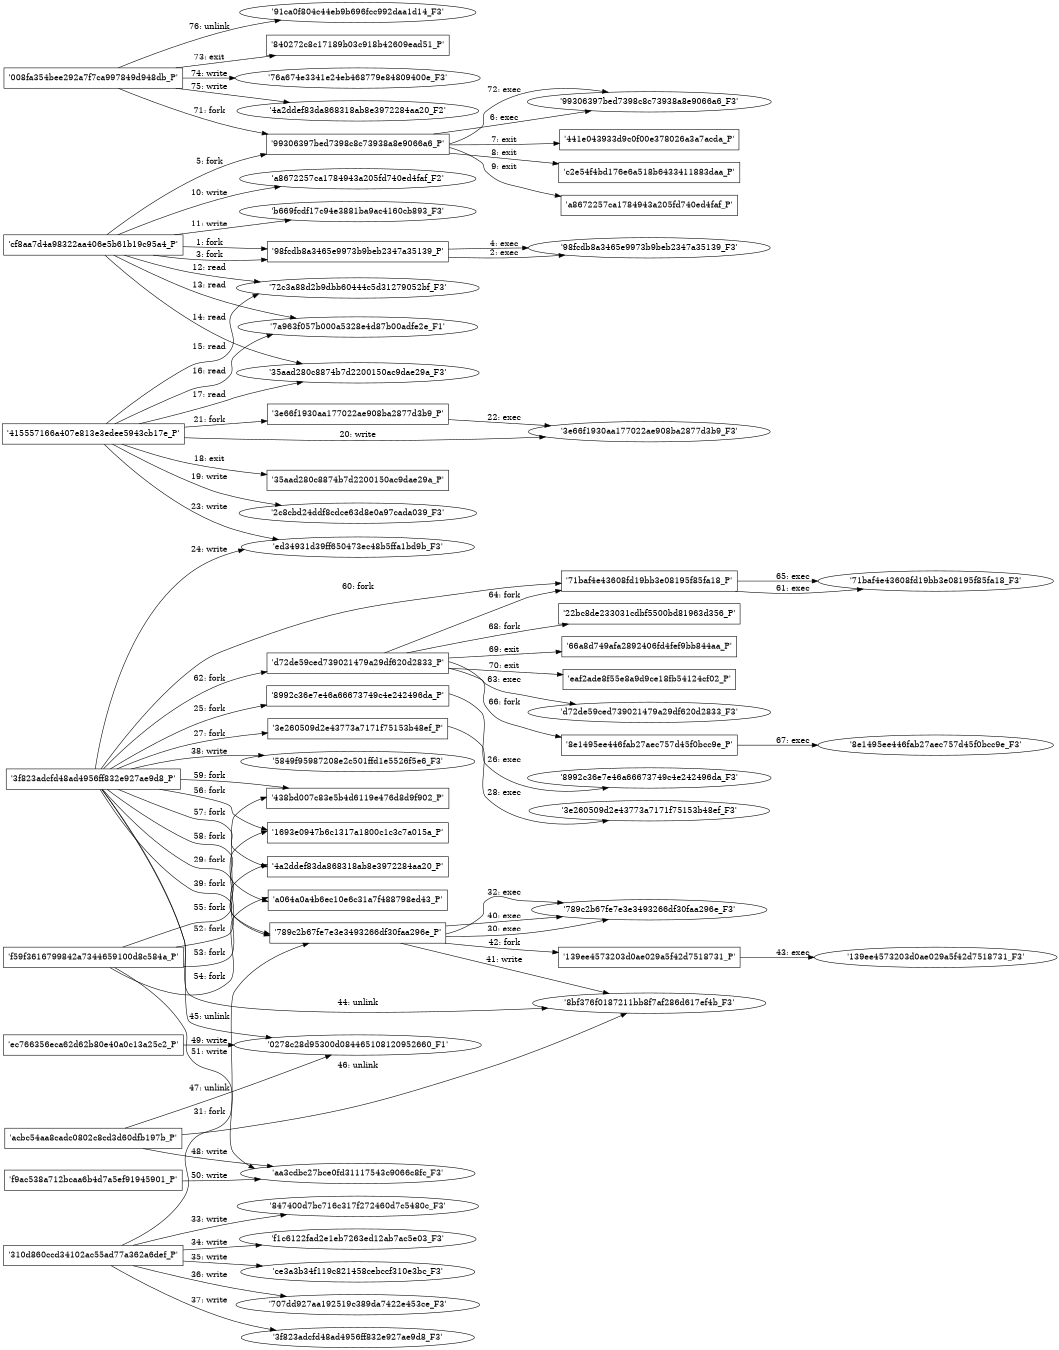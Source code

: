 digraph "D:\Learning\Paper\apt\基于CTI的攻击预警\Dataset\攻击图\ASGfromALLCTI\Barbervisor Journey developing a snapshot fuzzer with Intel VT-x.dot" {
rankdir="LR"
size="9"
fixedsize="false"
splines="true"
nodesep=0.3
ranksep=0
fontsize=10
overlap="scalexy"
engine= "neato"
	"'cf8aa7d4a98322aa406e5b61b19c95a4_P'" [node_type=Process shape=box]
	"'98fcdb8a3465e9973b9beb2347a35139_P'" [node_type=Process shape=box]
	"'cf8aa7d4a98322aa406e5b61b19c95a4_P'" -> "'98fcdb8a3465e9973b9beb2347a35139_P'" [label="1: fork"]
	"'98fcdb8a3465e9973b9beb2347a35139_P'" [node_type=Process shape=box]
	"'98fcdb8a3465e9973b9beb2347a35139_F3'" [node_type=File shape=ellipse]
	"'98fcdb8a3465e9973b9beb2347a35139_P'" -> "'98fcdb8a3465e9973b9beb2347a35139_F3'" [label="2: exec"]
	"'cf8aa7d4a98322aa406e5b61b19c95a4_P'" [node_type=Process shape=box]
	"'98fcdb8a3465e9973b9beb2347a35139_P'" [node_type=Process shape=box]
	"'cf8aa7d4a98322aa406e5b61b19c95a4_P'" -> "'98fcdb8a3465e9973b9beb2347a35139_P'" [label="3: fork"]
	"'98fcdb8a3465e9973b9beb2347a35139_P'" [node_type=Process shape=box]
	"'98fcdb8a3465e9973b9beb2347a35139_F3'" [node_type=File shape=ellipse]
	"'98fcdb8a3465e9973b9beb2347a35139_P'" -> "'98fcdb8a3465e9973b9beb2347a35139_F3'" [label="4: exec"]
	"'cf8aa7d4a98322aa406e5b61b19c95a4_P'" [node_type=Process shape=box]
	"'99306397bed7398c8c73938a8e9066a6_P'" [node_type=Process shape=box]
	"'cf8aa7d4a98322aa406e5b61b19c95a4_P'" -> "'99306397bed7398c8c73938a8e9066a6_P'" [label="5: fork"]
	"'99306397bed7398c8c73938a8e9066a6_P'" [node_type=Process shape=box]
	"'99306397bed7398c8c73938a8e9066a6_F3'" [node_type=File shape=ellipse]
	"'99306397bed7398c8c73938a8e9066a6_P'" -> "'99306397bed7398c8c73938a8e9066a6_F3'" [label="6: exec"]
	"'99306397bed7398c8c73938a8e9066a6_P'" [node_type=Process shape=box]
	"'441e043933d9c0f00e378026a3a7acda_P'" [node_type=Process shape=box]
	"'99306397bed7398c8c73938a8e9066a6_P'" -> "'441e043933d9c0f00e378026a3a7acda_P'" [label="7: exit"]
	"'99306397bed7398c8c73938a8e9066a6_P'" [node_type=Process shape=box]
	"'c2e54f4bd176e6a518b6433411883daa_P'" [node_type=Process shape=box]
	"'99306397bed7398c8c73938a8e9066a6_P'" -> "'c2e54f4bd176e6a518b6433411883daa_P'" [label="8: exit"]
	"'99306397bed7398c8c73938a8e9066a6_P'" [node_type=Process shape=box]
	"'a8672257ca1784943a205fd740ed4faf_P'" [node_type=Process shape=box]
	"'99306397bed7398c8c73938a8e9066a6_P'" -> "'a8672257ca1784943a205fd740ed4faf_P'" [label="9: exit"]
	"'a8672257ca1784943a205fd740ed4faf_F2'" [node_type=file shape=ellipse]
	"'cf8aa7d4a98322aa406e5b61b19c95a4_P'" [node_type=Process shape=box]
	"'cf8aa7d4a98322aa406e5b61b19c95a4_P'" -> "'a8672257ca1784943a205fd740ed4faf_F2'" [label="10: write"]
	"'b669fcdf17c94e3881ba9ac4160cb893_F3'" [node_type=file shape=ellipse]
	"'cf8aa7d4a98322aa406e5b61b19c95a4_P'" [node_type=Process shape=box]
	"'cf8aa7d4a98322aa406e5b61b19c95a4_P'" -> "'b669fcdf17c94e3881ba9ac4160cb893_F3'" [label="11: write"]
	"'72c3a88d2b9dbb60444c5d31279052bf_F3'" [node_type=file shape=ellipse]
	"'cf8aa7d4a98322aa406e5b61b19c95a4_P'" [node_type=Process shape=box]
	"'cf8aa7d4a98322aa406e5b61b19c95a4_P'" -> "'72c3a88d2b9dbb60444c5d31279052bf_F3'" [label="12: read"]
	"'7a963f057b000a5328e4d87b00adfe2e_F1'" [node_type=file shape=ellipse]
	"'cf8aa7d4a98322aa406e5b61b19c95a4_P'" [node_type=Process shape=box]
	"'cf8aa7d4a98322aa406e5b61b19c95a4_P'" -> "'7a963f057b000a5328e4d87b00adfe2e_F1'" [label="13: read"]
	"'35aad280c8874b7d2200150ac9dae29a_F3'" [node_type=file shape=ellipse]
	"'cf8aa7d4a98322aa406e5b61b19c95a4_P'" [node_type=Process shape=box]
	"'cf8aa7d4a98322aa406e5b61b19c95a4_P'" -> "'35aad280c8874b7d2200150ac9dae29a_F3'" [label="14: read"]
	"'72c3a88d2b9dbb60444c5d31279052bf_F3'" [node_type=file shape=ellipse]
	"'415557166a407e813e3edee5943cb17e_P'" [node_type=Process shape=box]
	"'415557166a407e813e3edee5943cb17e_P'" -> "'72c3a88d2b9dbb60444c5d31279052bf_F3'" [label="15: read"]
	"'7a963f057b000a5328e4d87b00adfe2e_F1'" [node_type=file shape=ellipse]
	"'415557166a407e813e3edee5943cb17e_P'" [node_type=Process shape=box]
	"'415557166a407e813e3edee5943cb17e_P'" -> "'7a963f057b000a5328e4d87b00adfe2e_F1'" [label="16: read"]
	"'35aad280c8874b7d2200150ac9dae29a_F3'" [node_type=file shape=ellipse]
	"'415557166a407e813e3edee5943cb17e_P'" [node_type=Process shape=box]
	"'415557166a407e813e3edee5943cb17e_P'" -> "'35aad280c8874b7d2200150ac9dae29a_F3'" [label="17: read"]
	"'415557166a407e813e3edee5943cb17e_P'" [node_type=Process shape=box]
	"'35aad280c8874b7d2200150ac9dae29a_P'" [node_type=Process shape=box]
	"'415557166a407e813e3edee5943cb17e_P'" -> "'35aad280c8874b7d2200150ac9dae29a_P'" [label="18: exit"]
	"'2c8cbd24ddf8cdce63d8e0a97cada039_F3'" [node_type=file shape=ellipse]
	"'415557166a407e813e3edee5943cb17e_P'" [node_type=Process shape=box]
	"'415557166a407e813e3edee5943cb17e_P'" -> "'2c8cbd24ddf8cdce63d8e0a97cada039_F3'" [label="19: write"]
	"'3e66f1930aa177022ae908ba2877d3b9_F3'" [node_type=file shape=ellipse]
	"'415557166a407e813e3edee5943cb17e_P'" [node_type=Process shape=box]
	"'415557166a407e813e3edee5943cb17e_P'" -> "'3e66f1930aa177022ae908ba2877d3b9_F3'" [label="20: write"]
	"'415557166a407e813e3edee5943cb17e_P'" [node_type=Process shape=box]
	"'3e66f1930aa177022ae908ba2877d3b9_P'" [node_type=Process shape=box]
	"'415557166a407e813e3edee5943cb17e_P'" -> "'3e66f1930aa177022ae908ba2877d3b9_P'" [label="21: fork"]
	"'3e66f1930aa177022ae908ba2877d3b9_P'" [node_type=Process shape=box]
	"'3e66f1930aa177022ae908ba2877d3b9_F3'" [node_type=File shape=ellipse]
	"'3e66f1930aa177022ae908ba2877d3b9_P'" -> "'3e66f1930aa177022ae908ba2877d3b9_F3'" [label="22: exec"]
	"'ed34931d39ff650473ec48b5ffa1bd9b_F3'" [node_type=file shape=ellipse]
	"'415557166a407e813e3edee5943cb17e_P'" [node_type=Process shape=box]
	"'415557166a407e813e3edee5943cb17e_P'" -> "'ed34931d39ff650473ec48b5ffa1bd9b_F3'" [label="23: write"]
	"'ed34931d39ff650473ec48b5ffa1bd9b_F3'" [node_type=file shape=ellipse]
	"'3f823adcfd48ad4956ff832e927ae9d8_P'" [node_type=Process shape=box]
	"'3f823adcfd48ad4956ff832e927ae9d8_P'" -> "'ed34931d39ff650473ec48b5ffa1bd9b_F3'" [label="24: write"]
	"'3f823adcfd48ad4956ff832e927ae9d8_P'" [node_type=Process shape=box]
	"'8992c36e7e46a66673749c4e242496da_P'" [node_type=Process shape=box]
	"'3f823adcfd48ad4956ff832e927ae9d8_P'" -> "'8992c36e7e46a66673749c4e242496da_P'" [label="25: fork"]
	"'8992c36e7e46a66673749c4e242496da_P'" [node_type=Process shape=box]
	"'8992c36e7e46a66673749c4e242496da_F3'" [node_type=File shape=ellipse]
	"'8992c36e7e46a66673749c4e242496da_P'" -> "'8992c36e7e46a66673749c4e242496da_F3'" [label="26: exec"]
	"'3f823adcfd48ad4956ff832e927ae9d8_P'" [node_type=Process shape=box]
	"'3e260509d2e43773a7171f75153b48ef_P'" [node_type=Process shape=box]
	"'3f823adcfd48ad4956ff832e927ae9d8_P'" -> "'3e260509d2e43773a7171f75153b48ef_P'" [label="27: fork"]
	"'3e260509d2e43773a7171f75153b48ef_P'" [node_type=Process shape=box]
	"'3e260509d2e43773a7171f75153b48ef_F3'" [node_type=File shape=ellipse]
	"'3e260509d2e43773a7171f75153b48ef_P'" -> "'3e260509d2e43773a7171f75153b48ef_F3'" [label="28: exec"]
	"'3f823adcfd48ad4956ff832e927ae9d8_P'" [node_type=Process shape=box]
	"'789c2b67fe7e3e3493266df30faa296e_P'" [node_type=Process shape=box]
	"'3f823adcfd48ad4956ff832e927ae9d8_P'" -> "'789c2b67fe7e3e3493266df30faa296e_P'" [label="29: fork"]
	"'789c2b67fe7e3e3493266df30faa296e_P'" [node_type=Process shape=box]
	"'789c2b67fe7e3e3493266df30faa296e_F3'" [node_type=File shape=ellipse]
	"'789c2b67fe7e3e3493266df30faa296e_P'" -> "'789c2b67fe7e3e3493266df30faa296e_F3'" [label="30: exec"]
	"'310d860ccd34102ac55ad77a362a6def_P'" [node_type=Process shape=box]
	"'789c2b67fe7e3e3493266df30faa296e_P'" [node_type=Process shape=box]
	"'310d860ccd34102ac55ad77a362a6def_P'" -> "'789c2b67fe7e3e3493266df30faa296e_P'" [label="31: fork"]
	"'789c2b67fe7e3e3493266df30faa296e_P'" [node_type=Process shape=box]
	"'789c2b67fe7e3e3493266df30faa296e_F3'" [node_type=File shape=ellipse]
	"'789c2b67fe7e3e3493266df30faa296e_P'" -> "'789c2b67fe7e3e3493266df30faa296e_F3'" [label="32: exec"]
	"'847400d7bc716c317f272460d7c5480c_F3'" [node_type=file shape=ellipse]
	"'310d860ccd34102ac55ad77a362a6def_P'" [node_type=Process shape=box]
	"'310d860ccd34102ac55ad77a362a6def_P'" -> "'847400d7bc716c317f272460d7c5480c_F3'" [label="33: write"]
	"'f1c6122fad2e1eb7263ed12ab7ac5e03_F3'" [node_type=file shape=ellipse]
	"'310d860ccd34102ac55ad77a362a6def_P'" [node_type=Process shape=box]
	"'310d860ccd34102ac55ad77a362a6def_P'" -> "'f1c6122fad2e1eb7263ed12ab7ac5e03_F3'" [label="34: write"]
	"'ce3a3b34f119c821458cebccf310e3bc_F3'" [node_type=file shape=ellipse]
	"'310d860ccd34102ac55ad77a362a6def_P'" [node_type=Process shape=box]
	"'310d860ccd34102ac55ad77a362a6def_P'" -> "'ce3a3b34f119c821458cebccf310e3bc_F3'" [label="35: write"]
	"'707dd927aa192519c389da7422e453ce_F3'" [node_type=file shape=ellipse]
	"'310d860ccd34102ac55ad77a362a6def_P'" [node_type=Process shape=box]
	"'310d860ccd34102ac55ad77a362a6def_P'" -> "'707dd927aa192519c389da7422e453ce_F3'" [label="36: write"]
	"'3f823adcfd48ad4956ff832e927ae9d8_F3'" [node_type=file shape=ellipse]
	"'310d860ccd34102ac55ad77a362a6def_P'" [node_type=Process shape=box]
	"'310d860ccd34102ac55ad77a362a6def_P'" -> "'3f823adcfd48ad4956ff832e927ae9d8_F3'" [label="37: write"]
	"'5849f95987208e2c501ffd1e5526f5e6_F3'" [node_type=file shape=ellipse]
	"'3f823adcfd48ad4956ff832e927ae9d8_P'" [node_type=Process shape=box]
	"'3f823adcfd48ad4956ff832e927ae9d8_P'" -> "'5849f95987208e2c501ffd1e5526f5e6_F3'" [label="38: write"]
	"'3f823adcfd48ad4956ff832e927ae9d8_P'" [node_type=Process shape=box]
	"'789c2b67fe7e3e3493266df30faa296e_P'" [node_type=Process shape=box]
	"'3f823adcfd48ad4956ff832e927ae9d8_P'" -> "'789c2b67fe7e3e3493266df30faa296e_P'" [label="39: fork"]
	"'789c2b67fe7e3e3493266df30faa296e_P'" [node_type=Process shape=box]
	"'789c2b67fe7e3e3493266df30faa296e_F3'" [node_type=File shape=ellipse]
	"'789c2b67fe7e3e3493266df30faa296e_P'" -> "'789c2b67fe7e3e3493266df30faa296e_F3'" [label="40: exec"]
	"'8bf376f0187211bb8f7af286d617ef4b_F3'" [node_type=file shape=ellipse]
	"'789c2b67fe7e3e3493266df30faa296e_P'" [node_type=Process shape=box]
	"'789c2b67fe7e3e3493266df30faa296e_P'" -> "'8bf376f0187211bb8f7af286d617ef4b_F3'" [label="41: write"]
	"'789c2b67fe7e3e3493266df30faa296e_P'" [node_type=Process shape=box]
	"'139ee4573203d0ae029a5f42d7518731_P'" [node_type=Process shape=box]
	"'789c2b67fe7e3e3493266df30faa296e_P'" -> "'139ee4573203d0ae029a5f42d7518731_P'" [label="42: fork"]
	"'139ee4573203d0ae029a5f42d7518731_P'" [node_type=Process shape=box]
	"'139ee4573203d0ae029a5f42d7518731_F3'" [node_type=File shape=ellipse]
	"'139ee4573203d0ae029a5f42d7518731_P'" -> "'139ee4573203d0ae029a5f42d7518731_F3'" [label="43: exec"]
	"'8bf376f0187211bb8f7af286d617ef4b_F3'" [node_type=file shape=ellipse]
	"'3f823adcfd48ad4956ff832e927ae9d8_P'" [node_type=Process shape=box]
	"'3f823adcfd48ad4956ff832e927ae9d8_P'" -> "'8bf376f0187211bb8f7af286d617ef4b_F3'" [label="44: unlink"]
	"'0278c28d95300d084465108120952660_F1'" [node_type=file shape=ellipse]
	"'3f823adcfd48ad4956ff832e927ae9d8_P'" [node_type=Process shape=box]
	"'3f823adcfd48ad4956ff832e927ae9d8_P'" -> "'0278c28d95300d084465108120952660_F1'" [label="45: unlink"]
	"'8bf376f0187211bb8f7af286d617ef4b_F3'" [node_type=file shape=ellipse]
	"'acbc54aa8cadc0802c8cd3d60dfb197b_P'" [node_type=Process shape=box]
	"'acbc54aa8cadc0802c8cd3d60dfb197b_P'" -> "'8bf376f0187211bb8f7af286d617ef4b_F3'" [label="46: unlink"]
	"'0278c28d95300d084465108120952660_F1'" [node_type=file shape=ellipse]
	"'acbc54aa8cadc0802c8cd3d60dfb197b_P'" [node_type=Process shape=box]
	"'acbc54aa8cadc0802c8cd3d60dfb197b_P'" -> "'0278c28d95300d084465108120952660_F1'" [label="47: unlink"]
	"'aa3cdbc27bce0fd31117543c9066c8fc_F3'" [node_type=file shape=ellipse]
	"'acbc54aa8cadc0802c8cd3d60dfb197b_P'" [node_type=Process shape=box]
	"'acbc54aa8cadc0802c8cd3d60dfb197b_P'" -> "'aa3cdbc27bce0fd31117543c9066c8fc_F3'" [label="48: write"]
	"'0278c28d95300d084465108120952660_F1'" [node_type=file shape=ellipse]
	"'ec766356eca62d62b80e40a0c13a25c2_P'" [node_type=Process shape=box]
	"'ec766356eca62d62b80e40a0c13a25c2_P'" -> "'0278c28d95300d084465108120952660_F1'" [label="49: write"]
	"'aa3cdbc27bce0fd31117543c9066c8fc_F3'" [node_type=file shape=ellipse]
	"'f9ac538a712bcaa6b4d7a5ef91945901_P'" [node_type=Process shape=box]
	"'f9ac538a712bcaa6b4d7a5ef91945901_P'" -> "'aa3cdbc27bce0fd31117543c9066c8fc_F3'" [label="50: write"]
	"'aa3cdbc27bce0fd31117543c9066c8fc_F3'" [node_type=file shape=ellipse]
	"'f59f3616799842a7344659100d8c584a_P'" [node_type=Process shape=box]
	"'f59f3616799842a7344659100d8c584a_P'" -> "'aa3cdbc27bce0fd31117543c9066c8fc_F3'" [label="51: write"]
	"'f59f3616799842a7344659100d8c584a_P'" [node_type=Process shape=box]
	"'1693e0947b6c1317a1800c1c3c7a015a_P'" [node_type=Process shape=box]
	"'f59f3616799842a7344659100d8c584a_P'" -> "'1693e0947b6c1317a1800c1c3c7a015a_P'" [label="52: fork"]
	"'f59f3616799842a7344659100d8c584a_P'" [node_type=Process shape=box]
	"'4a2ddef83da868318ab8e3972284aa20_P'" [node_type=Process shape=box]
	"'f59f3616799842a7344659100d8c584a_P'" -> "'4a2ddef83da868318ab8e3972284aa20_P'" [label="53: fork"]
	"'f59f3616799842a7344659100d8c584a_P'" [node_type=Process shape=box]
	"'a064a0a4b6ec10e6c31a7f488798ed43_P'" [node_type=Process shape=box]
	"'f59f3616799842a7344659100d8c584a_P'" -> "'a064a0a4b6ec10e6c31a7f488798ed43_P'" [label="54: fork"]
	"'f59f3616799842a7344659100d8c584a_P'" [node_type=Process shape=box]
	"'438bd007c83e5b4d6119e476d8d9f902_P'" [node_type=Process shape=box]
	"'f59f3616799842a7344659100d8c584a_P'" -> "'438bd007c83e5b4d6119e476d8d9f902_P'" [label="55: fork"]
	"'3f823adcfd48ad4956ff832e927ae9d8_P'" [node_type=Process shape=box]
	"'1693e0947b6c1317a1800c1c3c7a015a_P'" [node_type=Process shape=box]
	"'3f823adcfd48ad4956ff832e927ae9d8_P'" -> "'1693e0947b6c1317a1800c1c3c7a015a_P'" [label="56: fork"]
	"'3f823adcfd48ad4956ff832e927ae9d8_P'" [node_type=Process shape=box]
	"'4a2ddef83da868318ab8e3972284aa20_P'" [node_type=Process shape=box]
	"'3f823adcfd48ad4956ff832e927ae9d8_P'" -> "'4a2ddef83da868318ab8e3972284aa20_P'" [label="57: fork"]
	"'3f823adcfd48ad4956ff832e927ae9d8_P'" [node_type=Process shape=box]
	"'a064a0a4b6ec10e6c31a7f488798ed43_P'" [node_type=Process shape=box]
	"'3f823adcfd48ad4956ff832e927ae9d8_P'" -> "'a064a0a4b6ec10e6c31a7f488798ed43_P'" [label="58: fork"]
	"'3f823adcfd48ad4956ff832e927ae9d8_P'" [node_type=Process shape=box]
	"'438bd007c83e5b4d6119e476d8d9f902_P'" [node_type=Process shape=box]
	"'3f823adcfd48ad4956ff832e927ae9d8_P'" -> "'438bd007c83e5b4d6119e476d8d9f902_P'" [label="59: fork"]
	"'3f823adcfd48ad4956ff832e927ae9d8_P'" [node_type=Process shape=box]
	"'71baf4e43608fd19bb3e08195f85fa18_P'" [node_type=Process shape=box]
	"'3f823adcfd48ad4956ff832e927ae9d8_P'" -> "'71baf4e43608fd19bb3e08195f85fa18_P'" [label="60: fork"]
	"'71baf4e43608fd19bb3e08195f85fa18_P'" [node_type=Process shape=box]
	"'71baf4e43608fd19bb3e08195f85fa18_F3'" [node_type=File shape=ellipse]
	"'71baf4e43608fd19bb3e08195f85fa18_P'" -> "'71baf4e43608fd19bb3e08195f85fa18_F3'" [label="61: exec"]
	"'3f823adcfd48ad4956ff832e927ae9d8_P'" [node_type=Process shape=box]
	"'d72de59ced739021479a29df620d2833_P'" [node_type=Process shape=box]
	"'3f823adcfd48ad4956ff832e927ae9d8_P'" -> "'d72de59ced739021479a29df620d2833_P'" [label="62: fork"]
	"'d72de59ced739021479a29df620d2833_P'" [node_type=Process shape=box]
	"'d72de59ced739021479a29df620d2833_F3'" [node_type=File shape=ellipse]
	"'d72de59ced739021479a29df620d2833_P'" -> "'d72de59ced739021479a29df620d2833_F3'" [label="63: exec"]
	"'d72de59ced739021479a29df620d2833_P'" [node_type=Process shape=box]
	"'71baf4e43608fd19bb3e08195f85fa18_P'" [node_type=Process shape=box]
	"'d72de59ced739021479a29df620d2833_P'" -> "'71baf4e43608fd19bb3e08195f85fa18_P'" [label="64: fork"]
	"'71baf4e43608fd19bb3e08195f85fa18_P'" [node_type=Process shape=box]
	"'71baf4e43608fd19bb3e08195f85fa18_F3'" [node_type=File shape=ellipse]
	"'71baf4e43608fd19bb3e08195f85fa18_P'" -> "'71baf4e43608fd19bb3e08195f85fa18_F3'" [label="65: exec"]
	"'d72de59ced739021479a29df620d2833_P'" [node_type=Process shape=box]
	"'8e1495ee446fab27aec757d45f0bcc9e_P'" [node_type=Process shape=box]
	"'d72de59ced739021479a29df620d2833_P'" -> "'8e1495ee446fab27aec757d45f0bcc9e_P'" [label="66: fork"]
	"'8e1495ee446fab27aec757d45f0bcc9e_P'" [node_type=Process shape=box]
	"'8e1495ee446fab27aec757d45f0bcc9e_F3'" [node_type=File shape=ellipse]
	"'8e1495ee446fab27aec757d45f0bcc9e_P'" -> "'8e1495ee446fab27aec757d45f0bcc9e_F3'" [label="67: exec"]
	"'d72de59ced739021479a29df620d2833_P'" [node_type=Process shape=box]
	"'22bc8de233031cdbf5500bd81963d356_P'" [node_type=Process shape=box]
	"'d72de59ced739021479a29df620d2833_P'" -> "'22bc8de233031cdbf5500bd81963d356_P'" [label="68: fork"]
	"'d72de59ced739021479a29df620d2833_P'" [node_type=Process shape=box]
	"'66a8d749afa2892406fd4fef9bb844aa_P'" [node_type=Process shape=box]
	"'d72de59ced739021479a29df620d2833_P'" -> "'66a8d749afa2892406fd4fef9bb844aa_P'" [label="69: exit"]
	"'d72de59ced739021479a29df620d2833_P'" [node_type=Process shape=box]
	"'eaf2ade8f55e8a9d9ce18fb54124cf02_P'" [node_type=Process shape=box]
	"'d72de59ced739021479a29df620d2833_P'" -> "'eaf2ade8f55e8a9d9ce18fb54124cf02_P'" [label="70: exit"]
	"'008fa354bee292a7f7ca997849d948db_P'" [node_type=Process shape=box]
	"'99306397bed7398c8c73938a8e9066a6_P'" [node_type=Process shape=box]
	"'008fa354bee292a7f7ca997849d948db_P'" -> "'99306397bed7398c8c73938a8e9066a6_P'" [label="71: fork"]
	"'99306397bed7398c8c73938a8e9066a6_P'" [node_type=Process shape=box]
	"'99306397bed7398c8c73938a8e9066a6_F3'" [node_type=File shape=ellipse]
	"'99306397bed7398c8c73938a8e9066a6_P'" -> "'99306397bed7398c8c73938a8e9066a6_F3'" [label="72: exec"]
	"'008fa354bee292a7f7ca997849d948db_P'" [node_type=Process shape=box]
	"'840272c8c17189b03c918b42609ead51_P'" [node_type=Process shape=box]
	"'008fa354bee292a7f7ca997849d948db_P'" -> "'840272c8c17189b03c918b42609ead51_P'" [label="73: exit"]
	"'76a674e3341e24eb468779e84809400e_F3'" [node_type=file shape=ellipse]
	"'008fa354bee292a7f7ca997849d948db_P'" [node_type=Process shape=box]
	"'008fa354bee292a7f7ca997849d948db_P'" -> "'76a674e3341e24eb468779e84809400e_F3'" [label="74: write"]
	"'4a2ddef83da868318ab8e3972284aa20_F2'" [node_type=file shape=ellipse]
	"'008fa354bee292a7f7ca997849d948db_P'" [node_type=Process shape=box]
	"'008fa354bee292a7f7ca997849d948db_P'" -> "'4a2ddef83da868318ab8e3972284aa20_F2'" [label="75: write"]
	"'91ca0f804c44eb9b696fcc992daa1d14_F3'" [node_type=file shape=ellipse]
	"'008fa354bee292a7f7ca997849d948db_P'" [node_type=Process shape=box]
	"'008fa354bee292a7f7ca997849d948db_P'" -> "'91ca0f804c44eb9b696fcc992daa1d14_F3'" [label="76: unlink"]
}
